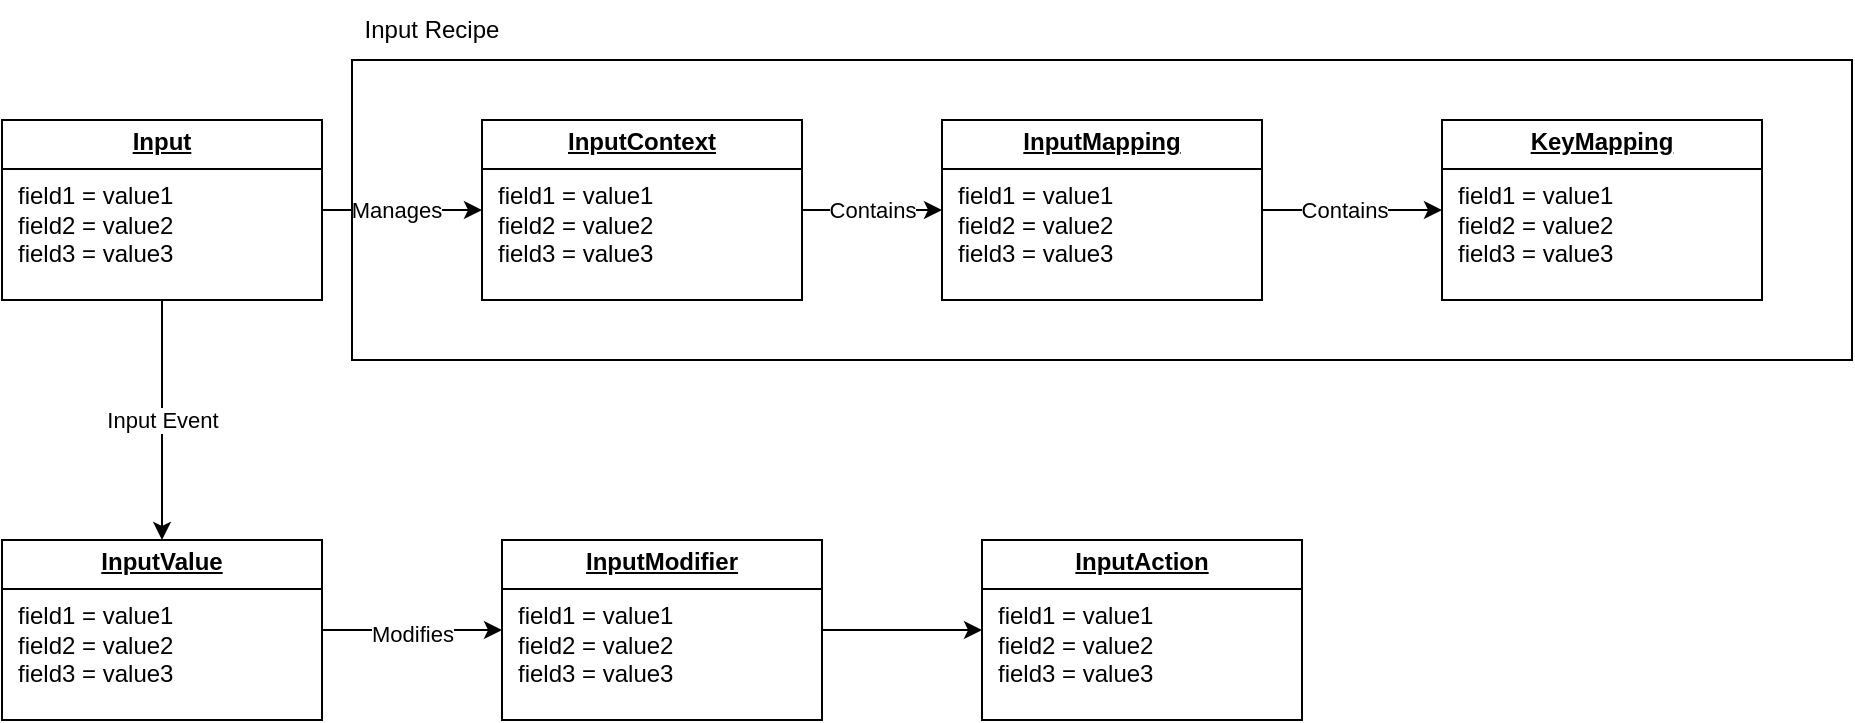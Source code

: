 <mxfile version="28.1.2">
  <diagram name="Page-1" id="n-opyiGE1pjRLkXU6XmC">
    <mxGraphModel dx="1188" dy="619" grid="1" gridSize="10" guides="1" tooltips="1" connect="1" arrows="1" fold="1" page="1" pageScale="1" pageWidth="850" pageHeight="1100" math="0" shadow="0">
      <root>
        <mxCell id="0" />
        <mxCell id="1" parent="0" />
        <mxCell id="fnlMZM9Qd396_jjWRoMQ-56" style="edgeStyle=orthogonalEdgeStyle;rounded=0;orthogonalLoop=1;jettySize=auto;html=1;exitX=0.5;exitY=1;exitDx=0;exitDy=0;entryX=0.5;entryY=0;entryDx=0;entryDy=0;" edge="1" parent="1" source="fnlMZM9Qd396_jjWRoMQ-45" target="fnlMZM9Qd396_jjWRoMQ-46">
          <mxGeometry relative="1" as="geometry" />
        </mxCell>
        <mxCell id="fnlMZM9Qd396_jjWRoMQ-57" value="Input Event" style="edgeLabel;html=1;align=center;verticalAlign=middle;resizable=0;points=[];" vertex="1" connectable="0" parent="fnlMZM9Qd396_jjWRoMQ-56">
          <mxGeometry x="-0.011" relative="1" as="geometry">
            <mxPoint as="offset" />
          </mxGeometry>
        </mxCell>
        <mxCell id="fnlMZM9Qd396_jjWRoMQ-66" style="edgeStyle=orthogonalEdgeStyle;rounded=0;orthogonalLoop=1;jettySize=auto;html=1;exitX=1;exitY=0.5;exitDx=0;exitDy=0;entryX=0;entryY=0.5;entryDx=0;entryDy=0;" edge="1" parent="1" source="fnlMZM9Qd396_jjWRoMQ-45" target="fnlMZM9Qd396_jjWRoMQ-47">
          <mxGeometry relative="1" as="geometry" />
        </mxCell>
        <mxCell id="fnlMZM9Qd396_jjWRoMQ-67" value="Manages" style="edgeLabel;html=1;align=center;verticalAlign=middle;resizable=0;points=[];" vertex="1" connectable="0" parent="fnlMZM9Qd396_jjWRoMQ-66">
          <mxGeometry x="-0.072" relative="1" as="geometry">
            <mxPoint as="offset" />
          </mxGeometry>
        </mxCell>
        <mxCell id="fnlMZM9Qd396_jjWRoMQ-45" value="&lt;p style=&quot;margin:0px;margin-top:4px;text-align:center;text-decoration:underline;&quot;&gt;&lt;b&gt;Input&lt;/b&gt;&lt;/p&gt;&lt;hr size=&quot;1&quot; style=&quot;border-style:solid;&quot;&gt;&lt;p style=&quot;margin:0px;margin-left:8px;&quot;&gt;field1 = value1&lt;br&gt;field2 = value2&lt;br&gt;field3 = value3&lt;/p&gt;" style="verticalAlign=top;align=left;overflow=fill;html=1;whiteSpace=wrap;" vertex="1" parent="1">
          <mxGeometry x="40" y="150" width="160" height="90" as="geometry" />
        </mxCell>
        <mxCell id="fnlMZM9Qd396_jjWRoMQ-53" style="edgeStyle=orthogonalEdgeStyle;rounded=0;orthogonalLoop=1;jettySize=auto;html=1;exitX=1;exitY=0.5;exitDx=0;exitDy=0;" edge="1" parent="1" source="fnlMZM9Qd396_jjWRoMQ-46" target="fnlMZM9Qd396_jjWRoMQ-49">
          <mxGeometry relative="1" as="geometry" />
        </mxCell>
        <mxCell id="fnlMZM9Qd396_jjWRoMQ-55" value="Modifies" style="edgeLabel;html=1;align=center;verticalAlign=middle;resizable=0;points=[];" vertex="1" connectable="0" parent="fnlMZM9Qd396_jjWRoMQ-53">
          <mxGeometry x="-0.011" y="-2" relative="1" as="geometry">
            <mxPoint as="offset" />
          </mxGeometry>
        </mxCell>
        <mxCell id="fnlMZM9Qd396_jjWRoMQ-46" value="&lt;p style=&quot;margin:0px;margin-top:4px;text-align:center;text-decoration:underline;&quot;&gt;&lt;b&gt;InputValue&lt;/b&gt;&lt;/p&gt;&lt;hr size=&quot;1&quot; style=&quot;border-style:solid;&quot;&gt;&lt;p style=&quot;margin:0px;margin-left:8px;&quot;&gt;field1 = value1&lt;br&gt;field2 = value2&lt;br&gt;field3 = value3&lt;/p&gt;" style="verticalAlign=top;align=left;overflow=fill;html=1;whiteSpace=wrap;" vertex="1" parent="1">
          <mxGeometry x="40" y="360" width="160" height="90" as="geometry" />
        </mxCell>
        <mxCell id="fnlMZM9Qd396_jjWRoMQ-62" style="edgeStyle=orthogonalEdgeStyle;rounded=0;orthogonalLoop=1;jettySize=auto;html=1;exitX=1;exitY=0.5;exitDx=0;exitDy=0;entryX=0;entryY=0.5;entryDx=0;entryDy=0;" edge="1" parent="1" source="fnlMZM9Qd396_jjWRoMQ-47" target="fnlMZM9Qd396_jjWRoMQ-48">
          <mxGeometry relative="1" as="geometry" />
        </mxCell>
        <mxCell id="fnlMZM9Qd396_jjWRoMQ-64" value="Contains" style="edgeLabel;html=1;align=center;verticalAlign=middle;resizable=0;points=[];" vertex="1" connectable="0" parent="fnlMZM9Qd396_jjWRoMQ-62">
          <mxGeometry x="-0.011" y="-4" relative="1" as="geometry">
            <mxPoint y="-4" as="offset" />
          </mxGeometry>
        </mxCell>
        <mxCell id="fnlMZM9Qd396_jjWRoMQ-47" value="&lt;p style=&quot;margin:0px;margin-top:4px;text-align:center;text-decoration:underline;&quot;&gt;&lt;b&gt;InputContext&lt;/b&gt;&lt;/p&gt;&lt;hr size=&quot;1&quot; style=&quot;border-style:solid;&quot;&gt;&lt;p style=&quot;margin:0px;margin-left:8px;&quot;&gt;field1 = value1&lt;br&gt;field2 = value2&lt;br&gt;field3 = value3&lt;/p&gt;" style="verticalAlign=top;align=left;overflow=fill;html=1;whiteSpace=wrap;" vertex="1" parent="1">
          <mxGeometry x="280" y="150" width="160" height="90" as="geometry" />
        </mxCell>
        <mxCell id="fnlMZM9Qd396_jjWRoMQ-63" style="edgeStyle=orthogonalEdgeStyle;rounded=0;orthogonalLoop=1;jettySize=auto;html=1;exitX=1;exitY=0.5;exitDx=0;exitDy=0;entryX=0;entryY=0.5;entryDx=0;entryDy=0;" edge="1" parent="1" source="fnlMZM9Qd396_jjWRoMQ-48" target="fnlMZM9Qd396_jjWRoMQ-51">
          <mxGeometry relative="1" as="geometry" />
        </mxCell>
        <mxCell id="fnlMZM9Qd396_jjWRoMQ-65" value="Contains" style="edgeLabel;html=1;align=center;verticalAlign=middle;resizable=0;points=[];" vertex="1" connectable="0" parent="fnlMZM9Qd396_jjWRoMQ-63">
          <mxGeometry x="-0.474" y="-3" relative="1" as="geometry">
            <mxPoint x="17" y="-3" as="offset" />
          </mxGeometry>
        </mxCell>
        <mxCell id="fnlMZM9Qd396_jjWRoMQ-48" value="&lt;p style=&quot;margin:0px;margin-top:4px;text-align:center;text-decoration:underline;&quot;&gt;&lt;b&gt;InputMapping&lt;/b&gt;&lt;/p&gt;&lt;hr size=&quot;1&quot; style=&quot;border-style:solid;&quot;&gt;&lt;p style=&quot;margin:0px;margin-left:8px;&quot;&gt;field1 = value1&lt;br&gt;field2 = value2&lt;br&gt;field3 = value3&lt;/p&gt;" style="verticalAlign=top;align=left;overflow=fill;html=1;whiteSpace=wrap;" vertex="1" parent="1">
          <mxGeometry x="510" y="150" width="160" height="90" as="geometry" />
        </mxCell>
        <mxCell id="fnlMZM9Qd396_jjWRoMQ-54" style="edgeStyle=orthogonalEdgeStyle;rounded=0;orthogonalLoop=1;jettySize=auto;html=1;exitX=1;exitY=0.5;exitDx=0;exitDy=0;entryX=0;entryY=0.5;entryDx=0;entryDy=0;" edge="1" parent="1" source="fnlMZM9Qd396_jjWRoMQ-49" target="fnlMZM9Qd396_jjWRoMQ-52">
          <mxGeometry relative="1" as="geometry" />
        </mxCell>
        <mxCell id="fnlMZM9Qd396_jjWRoMQ-49" value="&lt;p style=&quot;margin:0px;margin-top:4px;text-align:center;text-decoration:underline;&quot;&gt;&lt;b&gt;InputModifier&lt;/b&gt;&lt;/p&gt;&lt;hr size=&quot;1&quot; style=&quot;border-style:solid;&quot;&gt;&lt;p style=&quot;margin:0px;margin-left:8px;&quot;&gt;field1 = value1&lt;br&gt;field2 = value2&lt;br&gt;field3 = value3&lt;/p&gt;" style="verticalAlign=top;align=left;overflow=fill;html=1;whiteSpace=wrap;" vertex="1" parent="1">
          <mxGeometry x="290" y="360" width="160" height="90" as="geometry" />
        </mxCell>
        <mxCell id="fnlMZM9Qd396_jjWRoMQ-51" value="&lt;p style=&quot;margin:0px;margin-top:4px;text-align:center;text-decoration:underline;&quot;&gt;&lt;b&gt;KeyMapping&lt;/b&gt;&lt;/p&gt;&lt;hr size=&quot;1&quot; style=&quot;border-style:solid;&quot;&gt;&lt;p style=&quot;margin:0px;margin-left:8px;&quot;&gt;field1 = value1&lt;br&gt;field2 = value2&lt;br&gt;field3 = value3&lt;/p&gt;" style="verticalAlign=top;align=left;overflow=fill;html=1;whiteSpace=wrap;" vertex="1" parent="1">
          <mxGeometry x="760" y="150" width="160" height="90" as="geometry" />
        </mxCell>
        <mxCell id="fnlMZM9Qd396_jjWRoMQ-52" value="&lt;p style=&quot;margin:0px;margin-top:4px;text-align:center;text-decoration:underline;&quot;&gt;&lt;b&gt;InputAction&lt;/b&gt;&lt;/p&gt;&lt;hr size=&quot;1&quot; style=&quot;border-style:solid;&quot;&gt;&lt;p style=&quot;margin:0px;margin-left:8px;&quot;&gt;field1 = value1&lt;br&gt;field2 = value2&lt;br&gt;field3 = value3&lt;/p&gt;" style="verticalAlign=top;align=left;overflow=fill;html=1;whiteSpace=wrap;" vertex="1" parent="1">
          <mxGeometry x="530" y="360" width="160" height="90" as="geometry" />
        </mxCell>
        <mxCell id="fnlMZM9Qd396_jjWRoMQ-68" value="" style="rounded=0;whiteSpace=wrap;html=1;fillColor=none;" vertex="1" parent="1">
          <mxGeometry x="215" y="120" width="750" height="150" as="geometry" />
        </mxCell>
        <mxCell id="fnlMZM9Qd396_jjWRoMQ-69" value="Input Recipe" style="text;html=1;align=center;verticalAlign=middle;whiteSpace=wrap;rounded=0;" vertex="1" parent="1">
          <mxGeometry x="210" y="90" width="90" height="30" as="geometry" />
        </mxCell>
      </root>
    </mxGraphModel>
  </diagram>
</mxfile>
